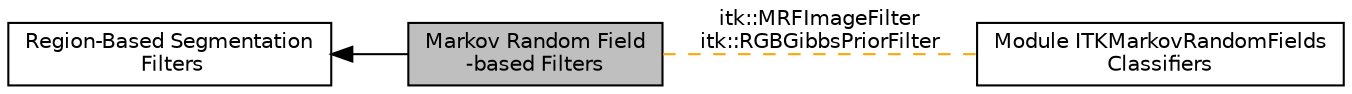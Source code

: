 digraph "Markov Random Field-based Filters"
{
  edge [fontname="Helvetica",fontsize="10",labelfontname="Helvetica",labelfontsize="10"];
  node [fontname="Helvetica",fontsize="10",shape=box];
  rankdir=LR;
  Node3 [label="Module ITKMarkovRandomFields\lClassifiers",height=0.2,width=0.4,color="black", fillcolor="white", style="filled",URL="$group__ITKMarkovRandomFieldsClassifiers.html",tooltip=" "];
  Node1 [label="Markov Random Field\l-based Filters",height=0.2,width=0.4,color="black", fillcolor="grey75", style="filled", fontcolor="black",tooltip=" "];
  Node2 [label="Region-Based Segmentation\l Filters",height=0.2,width=0.4,color="black", fillcolor="white", style="filled",URL="$group__RegionBasedSegmentation.html",tooltip=" "];
  Node2->Node1 [shape=plaintext, dir="back", style="solid"];
  Node1->Node3 [shape=plaintext, label="itk::MRFImageFilter\nitk::RGBGibbsPriorFilter", color="orange", dir="none", style="dashed"];
}
